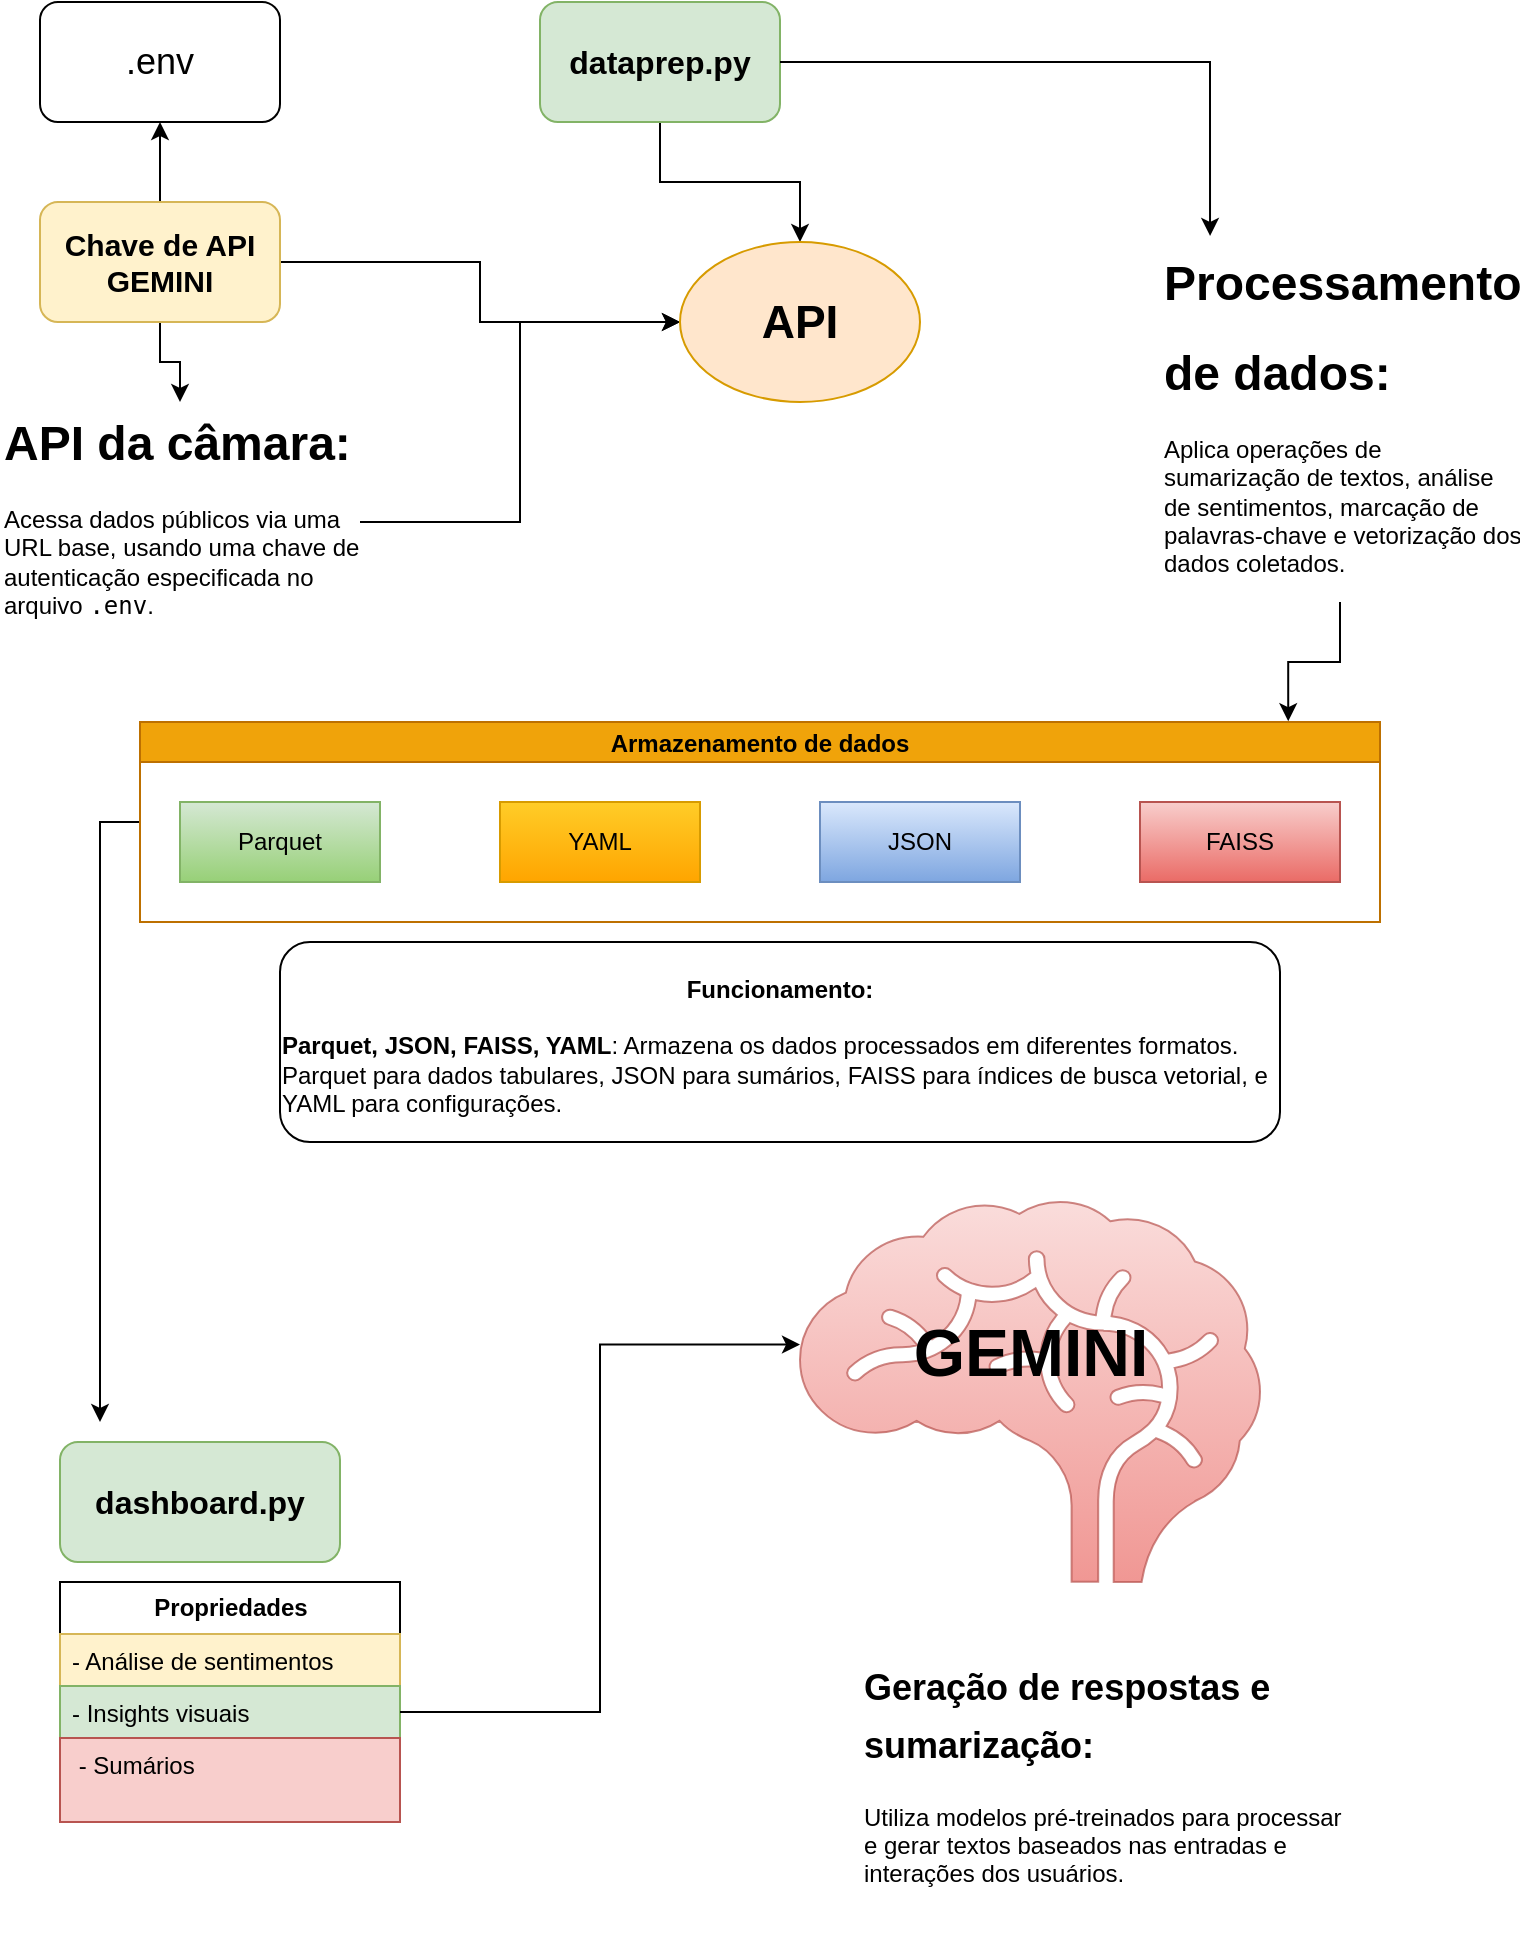 <mxfile version="25.0.3">
  <diagram name="Page-1" id="q-70ibSQqaYzfvwIaVi4">
    <mxGraphModel dx="1195" dy="643" grid="1" gridSize="10" guides="1" tooltips="1" connect="1" arrows="1" fold="1" page="1" pageScale="1" pageWidth="850" pageHeight="1100" math="0" shadow="0">
      <root>
        <mxCell id="0" />
        <mxCell id="1" parent="0" />
        <mxCell id="lV1kdY1CtRMClUweRres-1" value="&lt;font style=&quot;font-size: 18px;&quot;&gt;.env&lt;/font&gt;" style="rounded=1;whiteSpace=wrap;html=1;" vertex="1" parent="1">
          <mxGeometry x="40" y="30" width="120" height="60" as="geometry" />
        </mxCell>
        <mxCell id="lV1kdY1CtRMClUweRres-11" style="edgeStyle=orthogonalEdgeStyle;rounded=0;orthogonalLoop=1;jettySize=auto;html=1;entryX=0;entryY=0.5;entryDx=0;entryDy=0;" edge="1" parent="1" source="lV1kdY1CtRMClUweRres-2" target="lV1kdY1CtRMClUweRres-10">
          <mxGeometry relative="1" as="geometry" />
        </mxCell>
        <mxCell id="lV1kdY1CtRMClUweRres-2" value="&lt;h1 style=&quot;margin-top: 0px;&quot;&gt;API da câmara:&lt;/h1&gt;&lt;p&gt;&lt;span style=&quot;background-color: initial;&quot;&gt;Acessa dados públicos via uma URL base, usando uma chave de autenticação especificada no arquivo &lt;/span&gt;&lt;code style=&quot;background-color: initial;&quot;&gt;.env&lt;/code&gt;.&lt;/p&gt;" style="text;html=1;whiteSpace=wrap;overflow=hidden;rounded=0;" vertex="1" parent="1">
          <mxGeometry x="20" y="230" width="180" height="120" as="geometry" />
        </mxCell>
        <mxCell id="lV1kdY1CtRMClUweRres-4" value="&lt;h1 style=&quot;margin-top: 0px;&quot;&gt;Processamento&lt;/h1&gt;&lt;h1 style=&quot;margin-top: 0px;&quot;&gt;de dados:&lt;/h1&gt;&lt;p&gt;Aplica operações de sumarização de textos, análise de sentimentos, marcação de palavras-chave e vetorização dos dados coletados.&lt;/p&gt;" style="text;html=1;whiteSpace=wrap;overflow=hidden;rounded=0;" vertex="1" parent="1">
          <mxGeometry x="600" y="150" width="180" height="180" as="geometry" />
        </mxCell>
        <mxCell id="lV1kdY1CtRMClUweRres-6" style="edgeStyle=orthogonalEdgeStyle;rounded=0;orthogonalLoop=1;jettySize=auto;html=1;entryX=0.5;entryY=1;entryDx=0;entryDy=0;" edge="1" parent="1" source="lV1kdY1CtRMClUweRres-5" target="lV1kdY1CtRMClUweRres-1">
          <mxGeometry relative="1" as="geometry" />
        </mxCell>
        <mxCell id="lV1kdY1CtRMClUweRres-7" style="edgeStyle=orthogonalEdgeStyle;rounded=0;orthogonalLoop=1;jettySize=auto;html=1;" edge="1" parent="1" source="lV1kdY1CtRMClUweRres-5" target="lV1kdY1CtRMClUweRres-2">
          <mxGeometry relative="1" as="geometry" />
        </mxCell>
        <mxCell id="lV1kdY1CtRMClUweRres-12" style="edgeStyle=orthogonalEdgeStyle;rounded=0;orthogonalLoop=1;jettySize=auto;html=1;" edge="1" parent="1" source="lV1kdY1CtRMClUweRres-5" target="lV1kdY1CtRMClUweRres-10">
          <mxGeometry relative="1" as="geometry" />
        </mxCell>
        <mxCell id="lV1kdY1CtRMClUweRres-5" value="&lt;font style=&quot;font-size: 15px;&quot;&gt;&lt;b&gt;Chave de API GEMINI&lt;/b&gt;&lt;/font&gt;" style="rounded=1;whiteSpace=wrap;html=1;fillColor=#fff2cc;strokeColor=#d6b656;" vertex="1" parent="1">
          <mxGeometry x="40" y="130" width="120" height="60" as="geometry" />
        </mxCell>
        <mxCell id="lV1kdY1CtRMClUweRres-13" style="edgeStyle=orthogonalEdgeStyle;rounded=0;orthogonalLoop=1;jettySize=auto;html=1;entryX=0.5;entryY=0;entryDx=0;entryDy=0;" edge="1" parent="1" source="lV1kdY1CtRMClUweRres-8" target="lV1kdY1CtRMClUweRres-10">
          <mxGeometry relative="1" as="geometry" />
        </mxCell>
        <mxCell id="lV1kdY1CtRMClUweRres-8" value="&lt;font style=&quot;font-size: 16px;&quot;&gt;&lt;b&gt;dataprep.py&lt;/b&gt;&lt;/font&gt;" style="rounded=1;whiteSpace=wrap;html=1;fillColor=#d5e8d4;strokeColor=#82b366;" vertex="1" parent="1">
          <mxGeometry x="290" y="30" width="120" height="60" as="geometry" />
        </mxCell>
        <mxCell id="lV1kdY1CtRMClUweRres-10" value="&lt;font style=&quot;font-size: 23px;&quot;&gt;&lt;b&gt;API&lt;/b&gt;&lt;/font&gt;" style="ellipse;whiteSpace=wrap;html=1;fillColor=#ffe6cc;strokeColor=#d79b00;" vertex="1" parent="1">
          <mxGeometry x="360" y="150" width="120" height="80" as="geometry" />
        </mxCell>
        <mxCell id="lV1kdY1CtRMClUweRres-14" style="edgeStyle=orthogonalEdgeStyle;rounded=0;orthogonalLoop=1;jettySize=auto;html=1;entryX=0.139;entryY=-0.017;entryDx=0;entryDy=0;entryPerimeter=0;" edge="1" parent="1" source="lV1kdY1CtRMClUweRres-8" target="lV1kdY1CtRMClUweRres-4">
          <mxGeometry relative="1" as="geometry" />
        </mxCell>
        <mxCell id="lV1kdY1CtRMClUweRres-75" style="edgeStyle=orthogonalEdgeStyle;rounded=0;orthogonalLoop=1;jettySize=auto;html=1;" edge="1" parent="1" source="lV1kdY1CtRMClUweRres-21">
          <mxGeometry relative="1" as="geometry">
            <mxPoint x="70" y="740" as="targetPoint" />
          </mxGeometry>
        </mxCell>
        <mxCell id="lV1kdY1CtRMClUweRres-21" value="Armazenamento de dados" style="swimlane;startSize=20;horizontal=1;childLayout=flowLayout;flowOrientation=north;resizable=0;interRankCellSpacing=50;containerType=tree;fontSize=12;fillColor=#f0a30a;strokeColor=#BD7000;fontColor=#000000;" vertex="1" parent="1">
          <mxGeometry x="90" y="390" width="620" height="100" as="geometry" />
        </mxCell>
        <mxCell id="lV1kdY1CtRMClUweRres-22" value="Parquet" style="whiteSpace=wrap;html=1;fillColor=#d5e8d4;gradientColor=#97d077;strokeColor=#82b366;" vertex="1" parent="lV1kdY1CtRMClUweRres-21">
          <mxGeometry x="20" y="40" width="100" height="40" as="geometry" />
        </mxCell>
        <mxCell id="lV1kdY1CtRMClUweRres-23" value="YAML" style="whiteSpace=wrap;html=1;fillColor=#ffcd28;gradientColor=#ffa500;strokeColor=#d79b00;" vertex="1" parent="lV1kdY1CtRMClUweRres-21">
          <mxGeometry x="180" y="40" width="100" height="40" as="geometry" />
        </mxCell>
        <mxCell id="lV1kdY1CtRMClUweRres-25" value="JSON" style="whiteSpace=wrap;html=1;fillColor=#dae8fc;strokeColor=#6c8ebf;gradientColor=#7ea6e0;" vertex="1" parent="lV1kdY1CtRMClUweRres-21">
          <mxGeometry x="340" y="40" width="100" height="40" as="geometry" />
        </mxCell>
        <mxCell id="lV1kdY1CtRMClUweRres-27" value="FAISS" style="whiteSpace=wrap;html=1;fillColor=#f8cecc;gradientColor=#ea6b66;strokeColor=#b85450;" vertex="1" parent="lV1kdY1CtRMClUweRres-21">
          <mxGeometry x="500" y="40" width="100" height="40" as="geometry" />
        </mxCell>
        <mxCell id="lV1kdY1CtRMClUweRres-30" style="edgeStyle=orthogonalEdgeStyle;rounded=0;orthogonalLoop=1;jettySize=auto;html=1;entryX=0.926;entryY=-0.004;entryDx=0;entryDy=0;entryPerimeter=0;" edge="1" parent="1" source="lV1kdY1CtRMClUweRres-4" target="lV1kdY1CtRMClUweRres-21">
          <mxGeometry relative="1" as="geometry" />
        </mxCell>
        <mxCell id="lV1kdY1CtRMClUweRres-38" value="&lt;h3&gt;&lt;strong style=&quot;background-color: initial; font-size: 12px;&quot;&gt;Funcionamento:&lt;/strong&gt;&lt;/h3&gt;&lt;p style=&quot;text-align: left;&quot;&gt;&lt;strong style=&quot;background-color: initial;&quot;&gt;Parquet, JSON, FAISS, YAML&lt;/strong&gt;&lt;span style=&quot;background-color: initial;&quot;&gt;: Armazena os dados processados em diferentes formatos. Parquet para dados tabulares, JSON para sumários, FAISS para índices de busca vetorial, e YAML para configurações.&lt;/span&gt;&lt;/p&gt;" style="rounded=1;whiteSpace=wrap;html=1;" vertex="1" parent="1">
          <mxGeometry x="160" y="500" width="500" height="100" as="geometry" />
        </mxCell>
        <mxCell id="lV1kdY1CtRMClUweRres-39" value="&lt;font style=&quot;font-size: 16px;&quot;&gt;&lt;b&gt;dashboard.py&lt;/b&gt;&lt;/font&gt;" style="rounded=1;whiteSpace=wrap;html=1;fillColor=#d5e8d4;strokeColor=#82b366;" vertex="1" parent="1">
          <mxGeometry x="50" y="750" width="140" height="60" as="geometry" />
        </mxCell>
        <mxCell id="lV1kdY1CtRMClUweRres-63" value="&lt;b&gt;Propriedades&lt;/b&gt;" style="swimlane;fontStyle=0;childLayout=stackLayout;horizontal=1;startSize=26;fillColor=none;horizontalStack=0;resizeParent=1;resizeParentMax=0;resizeLast=0;collapsible=1;marginBottom=0;html=1;" vertex="1" parent="1">
          <mxGeometry x="50" y="820" width="170" height="120" as="geometry">
            <mxRectangle x="40" y="720" width="60" height="30" as="alternateBounds" />
          </mxGeometry>
        </mxCell>
        <mxCell id="lV1kdY1CtRMClUweRres-64" value="- Análise de sentimentos" style="text;strokeColor=#d6b656;fillColor=#fff2cc;align=left;verticalAlign=top;spacingLeft=4;spacingRight=4;overflow=hidden;rotatable=0;points=[[0,0.5],[1,0.5]];portConstraint=eastwest;whiteSpace=wrap;html=1;" vertex="1" parent="lV1kdY1CtRMClUweRres-63">
          <mxGeometry y="26" width="170" height="26" as="geometry" />
        </mxCell>
        <mxCell id="lV1kdY1CtRMClUweRres-65" value="- Insights visuais" style="text;strokeColor=#82b366;fillColor=#d5e8d4;align=left;verticalAlign=top;spacingLeft=4;spacingRight=4;overflow=hidden;rotatable=0;points=[[0,0.5],[1,0.5]];portConstraint=eastwest;whiteSpace=wrap;html=1;" vertex="1" parent="lV1kdY1CtRMClUweRres-63">
          <mxGeometry y="52" width="170" height="26" as="geometry" />
        </mxCell>
        <mxCell id="lV1kdY1CtRMClUweRres-66" value="&amp;nbsp;- Sumários" style="text;strokeColor=#b85450;fillColor=#f8cecc;align=left;verticalAlign=top;spacingLeft=4;spacingRight=4;overflow=hidden;rotatable=0;points=[[0,0.5],[1,0.5]];portConstraint=eastwest;whiteSpace=wrap;html=1;" vertex="1" parent="lV1kdY1CtRMClUweRres-63">
          <mxGeometry y="78" width="170" height="42" as="geometry" />
        </mxCell>
        <mxCell id="lV1kdY1CtRMClUweRres-67" value="" style="shape=mxgraph.signs.healthcare.brain;html=1;pointerEvents=1;fillColor=#f8cecc;strokeColor=#b85450;verticalLabelPosition=bottom;verticalAlign=top;align=center;opacity=70;gradientColor=#ea6b66;" vertex="1" parent="1">
          <mxGeometry x="420" y="630" width="230" height="190" as="geometry" />
        </mxCell>
        <mxCell id="lV1kdY1CtRMClUweRres-68" value="" style="shape=image;html=1;verticalAlign=top;verticalLabelPosition=bottom;labelBackgroundColor=#ffffff;imageAspect=0;aspect=fixed;image=https://cdn4.iconfinder.com/data/icons/scripting-and-programming-languages/512/Python_logo-128.png" vertex="1" parent="1">
          <mxGeometry x="375" y="260" width="90" height="90" as="geometry" />
        </mxCell>
        <mxCell id="lV1kdY1CtRMClUweRres-71" value="&lt;h1 style=&quot;margin-top: 0px;&quot;&gt;&lt;font style=&quot;font-size: 18px;&quot;&gt;Geração de respostas e sumarização:&lt;/font&gt;&lt;/h1&gt;&lt;p&gt;Utiliza modelos pré-treinados para processar e gerar textos baseados nas entradas e interações dos usuários.&lt;/p&gt;" style="text;html=1;whiteSpace=wrap;overflow=hidden;rounded=0;" vertex="1" parent="1">
          <mxGeometry x="450" y="850" width="250" height="150" as="geometry" />
        </mxCell>
        <mxCell id="lV1kdY1CtRMClUweRres-72" value="&lt;font style=&quot;font-size: 33px;&quot;&gt;&lt;b style=&quot;&quot;&gt;GEMINI&lt;/b&gt;&lt;/font&gt;" style="text;html=1;align=center;verticalAlign=middle;whiteSpace=wrap;rounded=0;strokeWidth=8;" vertex="1" parent="1">
          <mxGeometry x="467.5" y="690" width="135" height="30" as="geometry" />
        </mxCell>
        <mxCell id="lV1kdY1CtRMClUweRres-74" style="edgeStyle=orthogonalEdgeStyle;rounded=0;orthogonalLoop=1;jettySize=auto;html=1;entryX=0;entryY=0.375;entryDx=0;entryDy=0;entryPerimeter=0;" edge="1" parent="1" source="lV1kdY1CtRMClUweRres-65" target="lV1kdY1CtRMClUweRres-67">
          <mxGeometry relative="1" as="geometry" />
        </mxCell>
      </root>
    </mxGraphModel>
  </diagram>
</mxfile>
